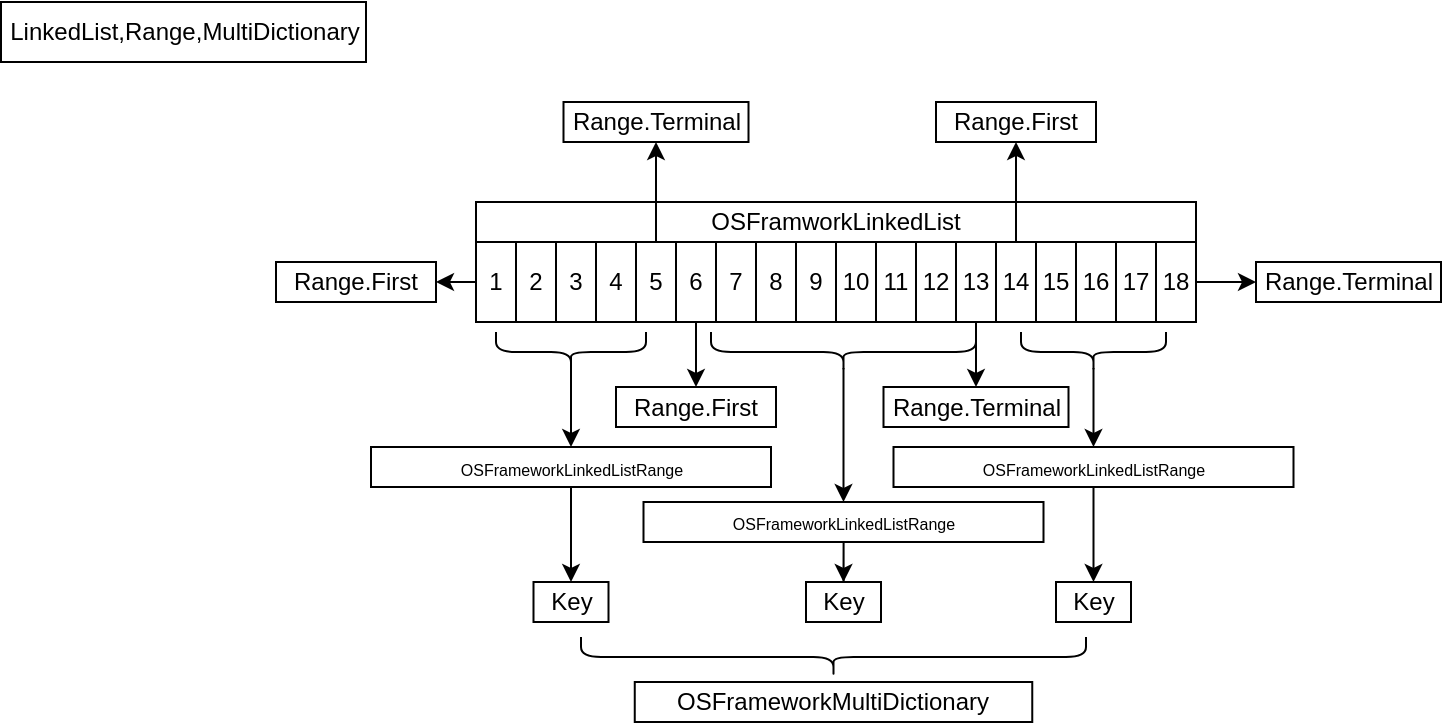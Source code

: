 <mxfile version="23.1.1" type="device">
  <diagram name="第 1 页" id="eAIl72qo0GzvI1b41nyo">
    <mxGraphModel dx="1434" dy="796" grid="1" gridSize="10" guides="1" tooltips="1" connect="1" arrows="1" fold="1" page="1" pageScale="1" pageWidth="291" pageHeight="413" math="0" shadow="0">
      <root>
        <mxCell id="0" />
        <mxCell id="1" parent="0" />
        <mxCell id="07O7aNL94G9FdYniC7r7-137" value="LinkedList,Range,MultiDictionary" style="rounded=0;whiteSpace=wrap;html=1;" parent="1" vertex="1">
          <mxGeometry x="7.5" y="10" width="182.5" height="30" as="geometry" />
        </mxCell>
        <mxCell id="07O7aNL94G9FdYniC7r7-138" value="" style="group" parent="1" vertex="1" connectable="0">
          <mxGeometry x="145" y="60" width="582.5" height="310" as="geometry" />
        </mxCell>
        <mxCell id="07O7aNL94G9FdYniC7r7-90" value="" style="group" parent="07O7aNL94G9FdYniC7r7-138" vertex="1" connectable="0">
          <mxGeometry x="100" y="50" width="360" height="60" as="geometry" />
        </mxCell>
        <mxCell id="07O7aNL94G9FdYniC7r7-84" value="13" style="rounded=0;whiteSpace=wrap;html=1;" parent="07O7aNL94G9FdYniC7r7-90" vertex="1">
          <mxGeometry x="240" y="20" width="20" height="40" as="geometry" />
        </mxCell>
        <mxCell id="07O7aNL94G9FdYniC7r7-85" value="14" style="rounded=0;whiteSpace=wrap;html=1;" parent="07O7aNL94G9FdYniC7r7-90" vertex="1">
          <mxGeometry x="260" y="20" width="20" height="40" as="geometry" />
        </mxCell>
        <mxCell id="07O7aNL94G9FdYniC7r7-86" value="15" style="rounded=0;whiteSpace=wrap;html=1;" parent="07O7aNL94G9FdYniC7r7-90" vertex="1">
          <mxGeometry x="280" y="20" width="20" height="40" as="geometry" />
        </mxCell>
        <mxCell id="07O7aNL94G9FdYniC7r7-87" value="16" style="rounded=0;whiteSpace=wrap;html=1;" parent="07O7aNL94G9FdYniC7r7-90" vertex="1">
          <mxGeometry x="300" y="20" width="20" height="40" as="geometry" />
        </mxCell>
        <mxCell id="07O7aNL94G9FdYniC7r7-88" value="17" style="rounded=0;whiteSpace=wrap;html=1;" parent="07O7aNL94G9FdYniC7r7-90" vertex="1">
          <mxGeometry x="320" y="20" width="20" height="40" as="geometry" />
        </mxCell>
        <mxCell id="07O7aNL94G9FdYniC7r7-89" value="18" style="rounded=0;whiteSpace=wrap;html=1;" parent="07O7aNL94G9FdYniC7r7-90" vertex="1">
          <mxGeometry x="340" y="20" width="20" height="40" as="geometry" />
        </mxCell>
        <mxCell id="07O7aNL94G9FdYniC7r7-69" value="OSFramworkLinkedList" style="rounded=0;whiteSpace=wrap;html=1;" parent="07O7aNL94G9FdYniC7r7-90" vertex="1">
          <mxGeometry width="360" height="20" as="geometry" />
        </mxCell>
        <mxCell id="07O7aNL94G9FdYniC7r7-70" value="1" style="rounded=0;whiteSpace=wrap;html=1;" parent="07O7aNL94G9FdYniC7r7-90" vertex="1">
          <mxGeometry y="20" width="20" height="40" as="geometry" />
        </mxCell>
        <mxCell id="07O7aNL94G9FdYniC7r7-72" value="2" style="rounded=0;whiteSpace=wrap;html=1;" parent="07O7aNL94G9FdYniC7r7-90" vertex="1">
          <mxGeometry x="20" y="20" width="20" height="40" as="geometry" />
        </mxCell>
        <mxCell id="07O7aNL94G9FdYniC7r7-73" value="3" style="rounded=0;whiteSpace=wrap;html=1;" parent="07O7aNL94G9FdYniC7r7-90" vertex="1">
          <mxGeometry x="40" y="20" width="20" height="40" as="geometry" />
        </mxCell>
        <mxCell id="07O7aNL94G9FdYniC7r7-74" value="4" style="rounded=0;whiteSpace=wrap;html=1;" parent="07O7aNL94G9FdYniC7r7-90" vertex="1">
          <mxGeometry x="60" y="20" width="20" height="40" as="geometry" />
        </mxCell>
        <mxCell id="07O7aNL94G9FdYniC7r7-75" value="5" style="rounded=0;whiteSpace=wrap;html=1;" parent="07O7aNL94G9FdYniC7r7-90" vertex="1">
          <mxGeometry x="80" y="20" width="20" height="40" as="geometry" />
        </mxCell>
        <mxCell id="07O7aNL94G9FdYniC7r7-76" value="6" style="rounded=0;whiteSpace=wrap;html=1;" parent="07O7aNL94G9FdYniC7r7-90" vertex="1">
          <mxGeometry x="100" y="20" width="20" height="40" as="geometry" />
        </mxCell>
        <mxCell id="07O7aNL94G9FdYniC7r7-78" value="7" style="rounded=0;whiteSpace=wrap;html=1;" parent="07O7aNL94G9FdYniC7r7-90" vertex="1">
          <mxGeometry x="120" y="20" width="20" height="40" as="geometry" />
        </mxCell>
        <mxCell id="07O7aNL94G9FdYniC7r7-79" value="8" style="rounded=0;whiteSpace=wrap;html=1;" parent="07O7aNL94G9FdYniC7r7-90" vertex="1">
          <mxGeometry x="140" y="20" width="20" height="40" as="geometry" />
        </mxCell>
        <mxCell id="07O7aNL94G9FdYniC7r7-80" value="9" style="rounded=0;whiteSpace=wrap;html=1;" parent="07O7aNL94G9FdYniC7r7-90" vertex="1">
          <mxGeometry x="160" y="20" width="20" height="40" as="geometry" />
        </mxCell>
        <mxCell id="07O7aNL94G9FdYniC7r7-81" value="10" style="rounded=0;whiteSpace=wrap;html=1;" parent="07O7aNL94G9FdYniC7r7-90" vertex="1">
          <mxGeometry x="180" y="20" width="20" height="40" as="geometry" />
        </mxCell>
        <mxCell id="07O7aNL94G9FdYniC7r7-82" value="11" style="rounded=0;whiteSpace=wrap;html=1;" parent="07O7aNL94G9FdYniC7r7-90" vertex="1">
          <mxGeometry x="200" y="20" width="20" height="40" as="geometry" />
        </mxCell>
        <mxCell id="07O7aNL94G9FdYniC7r7-83" value="12" style="rounded=0;whiteSpace=wrap;html=1;" parent="07O7aNL94G9FdYniC7r7-90" vertex="1">
          <mxGeometry x="220" y="20" width="20" height="40" as="geometry" />
        </mxCell>
        <mxCell id="07O7aNL94G9FdYniC7r7-91" value="" style="shape=curlyBracket;whiteSpace=wrap;html=1;rounded=1;labelPosition=left;verticalLabelPosition=middle;align=right;verticalAlign=middle;rotation=-90;size=0.5;" parent="07O7aNL94G9FdYniC7r7-138" vertex="1">
          <mxGeometry x="137.5" y="87.5" width="20" height="75" as="geometry" />
        </mxCell>
        <mxCell id="07O7aNL94G9FdYniC7r7-93" value="&lt;font style=&quot;font-size: 8px;&quot;&gt;OSFrameworkLinkedListRange&lt;/font&gt;" style="whiteSpace=wrap;html=1;" parent="07O7aNL94G9FdYniC7r7-138" vertex="1">
          <mxGeometry x="47.5" y="172.5" width="200" height="20" as="geometry" />
        </mxCell>
        <mxCell id="07O7aNL94G9FdYniC7r7-95" value="" style="endArrow=classic;html=1;rounded=0;exitX=0.1;exitY=0.5;exitDx=0;exitDy=0;exitPerimeter=0;entryX=0.5;entryY=0;entryDx=0;entryDy=0;" parent="07O7aNL94G9FdYniC7r7-138" source="07O7aNL94G9FdYniC7r7-91" target="07O7aNL94G9FdYniC7r7-93" edge="1">
          <mxGeometry width="50" height="50" relative="1" as="geometry">
            <mxPoint x="210" y="280" as="sourcePoint" />
            <mxPoint x="260" y="230" as="targetPoint" />
          </mxGeometry>
        </mxCell>
        <mxCell id="07O7aNL94G9FdYniC7r7-96" value="" style="shape=curlyBracket;whiteSpace=wrap;html=1;rounded=1;labelPosition=left;verticalLabelPosition=middle;align=right;verticalAlign=middle;rotation=-90;size=0.5;" parent="07O7aNL94G9FdYniC7r7-138" vertex="1">
          <mxGeometry x="273.75" y="58.75" width="20" height="132.5" as="geometry" />
        </mxCell>
        <mxCell id="07O7aNL94G9FdYniC7r7-97" value="" style="endArrow=classic;html=1;rounded=0;exitX=0.1;exitY=0.5;exitDx=0;exitDy=0;exitPerimeter=0;" parent="07O7aNL94G9FdYniC7r7-138" source="07O7aNL94G9FdYniC7r7-96" target="07O7aNL94G9FdYniC7r7-98" edge="1">
          <mxGeometry width="50" height="50" relative="1" as="geometry">
            <mxPoint x="292.5" y="170" as="sourcePoint" />
            <mxPoint x="244.5" y="187" as="targetPoint" />
          </mxGeometry>
        </mxCell>
        <mxCell id="07O7aNL94G9FdYniC7r7-98" value="&lt;font style=&quot;font-size: 8px;&quot;&gt;OSFrameworkLinkedListRange&lt;/font&gt;" style="whiteSpace=wrap;html=1;" parent="07O7aNL94G9FdYniC7r7-138" vertex="1">
          <mxGeometry x="183.75" y="200" width="200" height="20" as="geometry" />
        </mxCell>
        <mxCell id="07O7aNL94G9FdYniC7r7-99" value="" style="shape=curlyBracket;whiteSpace=wrap;html=1;rounded=1;labelPosition=left;verticalLabelPosition=middle;align=right;verticalAlign=middle;rotation=-90;size=0.5;" parent="07O7aNL94G9FdYniC7r7-138" vertex="1">
          <mxGeometry x="398.75" y="88.75" width="20" height="72.5" as="geometry" />
        </mxCell>
        <mxCell id="07O7aNL94G9FdYniC7r7-100" value="&lt;font style=&quot;font-size: 8px;&quot;&gt;OSFrameworkLinkedListRange&lt;/font&gt;" style="whiteSpace=wrap;html=1;" parent="07O7aNL94G9FdYniC7r7-138" vertex="1">
          <mxGeometry x="308.75" y="172.5" width="200" height="20" as="geometry" />
        </mxCell>
        <mxCell id="07O7aNL94G9FdYniC7r7-101" value="" style="endArrow=classic;html=1;rounded=0;exitX=0.1;exitY=0.5;exitDx=0;exitDy=0;exitPerimeter=0;" parent="07O7aNL94G9FdYniC7r7-138" source="07O7aNL94G9FdYniC7r7-99" target="07O7aNL94G9FdYniC7r7-100" edge="1">
          <mxGeometry width="50" height="50" relative="1" as="geometry">
            <mxPoint x="444.1" y="123.0" as="sourcePoint" />
            <mxPoint x="339.999" y="170" as="targetPoint" />
          </mxGeometry>
        </mxCell>
        <mxCell id="07O7aNL94G9FdYniC7r7-102" value="" style="endArrow=classic;html=1;rounded=0;exitX=0;exitY=0.5;exitDx=0;exitDy=0;" parent="07O7aNL94G9FdYniC7r7-138" source="07O7aNL94G9FdYniC7r7-70" target="07O7aNL94G9FdYniC7r7-103" edge="1">
          <mxGeometry width="50" height="50" relative="1" as="geometry">
            <mxPoint x="110" y="70" as="sourcePoint" />
            <mxPoint x="80" y="130" as="targetPoint" />
          </mxGeometry>
        </mxCell>
        <mxCell id="07O7aNL94G9FdYniC7r7-103" value="Range.First" style="rounded=0;whiteSpace=wrap;html=1;" parent="07O7aNL94G9FdYniC7r7-138" vertex="1">
          <mxGeometry y="80" width="80" height="20" as="geometry" />
        </mxCell>
        <mxCell id="07O7aNL94G9FdYniC7r7-105" value="Range.Terminal" style="rounded=0;whiteSpace=wrap;html=1;" parent="07O7aNL94G9FdYniC7r7-138" vertex="1">
          <mxGeometry x="143.75" width="92.5" height="20" as="geometry" />
        </mxCell>
        <mxCell id="07O7aNL94G9FdYniC7r7-106" value="" style="endArrow=classic;html=1;rounded=0;exitX=0.5;exitY=0;exitDx=0;exitDy=0;entryX=0.5;entryY=1;entryDx=0;entryDy=0;" parent="07O7aNL94G9FdYniC7r7-138" source="07O7aNL94G9FdYniC7r7-75" target="07O7aNL94G9FdYniC7r7-105" edge="1">
          <mxGeometry width="50" height="50" relative="1" as="geometry">
            <mxPoint x="120" y="120" as="sourcePoint" />
            <mxPoint x="190" y="40" as="targetPoint" />
          </mxGeometry>
        </mxCell>
        <mxCell id="07O7aNL94G9FdYniC7r7-108" value="" style="endArrow=classic;html=1;rounded=0;exitX=0.5;exitY=1;exitDx=0;exitDy=0;" parent="07O7aNL94G9FdYniC7r7-138" target="07O7aNL94G9FdYniC7r7-109" edge="1">
          <mxGeometry width="50" height="50" relative="1" as="geometry">
            <mxPoint x="210" y="110" as="sourcePoint" />
            <mxPoint x="180" y="130" as="targetPoint" />
          </mxGeometry>
        </mxCell>
        <mxCell id="07O7aNL94G9FdYniC7r7-109" value="Range.First" style="rounded=0;whiteSpace=wrap;html=1;" parent="07O7aNL94G9FdYniC7r7-138" vertex="1">
          <mxGeometry x="170" y="142.5" width="80" height="20" as="geometry" />
        </mxCell>
        <mxCell id="07O7aNL94G9FdYniC7r7-114" value="Range.Terminal" style="rounded=0;whiteSpace=wrap;html=1;" parent="07O7aNL94G9FdYniC7r7-138" vertex="1">
          <mxGeometry x="303.75" y="142.5" width="92.5" height="20" as="geometry" />
        </mxCell>
        <mxCell id="07O7aNL94G9FdYniC7r7-115" value="" style="endArrow=classic;html=1;rounded=0;exitX=0.5;exitY=1;exitDx=0;exitDy=0;entryX=0.5;entryY=0;entryDx=0;entryDy=0;" parent="07O7aNL94G9FdYniC7r7-138" source="07O7aNL94G9FdYniC7r7-84" target="07O7aNL94G9FdYniC7r7-114" edge="1">
          <mxGeometry width="50" height="50" relative="1" as="geometry">
            <mxPoint x="352.5" y="110" as="sourcePoint" />
            <mxPoint x="282.5" y="151" as="targetPoint" />
          </mxGeometry>
        </mxCell>
        <mxCell id="07O7aNL94G9FdYniC7r7-118" value="Range.Terminal" style="rounded=0;whiteSpace=wrap;html=1;" parent="07O7aNL94G9FdYniC7r7-138" vertex="1">
          <mxGeometry x="490" y="80" width="92.5" height="20" as="geometry" />
        </mxCell>
        <mxCell id="07O7aNL94G9FdYniC7r7-121" value="Range.First" style="rounded=0;whiteSpace=wrap;html=1;" parent="07O7aNL94G9FdYniC7r7-138" vertex="1">
          <mxGeometry x="330" width="80" height="20" as="geometry" />
        </mxCell>
        <mxCell id="07O7aNL94G9FdYniC7r7-123" style="edgeStyle=orthogonalEdgeStyle;rounded=0;orthogonalLoop=1;jettySize=auto;html=1;exitX=1;exitY=0.5;exitDx=0;exitDy=0;entryX=0;entryY=0.5;entryDx=0;entryDy=0;" parent="07O7aNL94G9FdYniC7r7-138" source="07O7aNL94G9FdYniC7r7-89" target="07O7aNL94G9FdYniC7r7-118" edge="1">
          <mxGeometry relative="1" as="geometry" />
        </mxCell>
        <mxCell id="07O7aNL94G9FdYniC7r7-124" style="edgeStyle=orthogonalEdgeStyle;rounded=0;orthogonalLoop=1;jettySize=auto;html=1;exitX=0.5;exitY=0;exitDx=0;exitDy=0;entryX=0.5;entryY=1;entryDx=0;entryDy=0;" parent="07O7aNL94G9FdYniC7r7-138" source="07O7aNL94G9FdYniC7r7-85" target="07O7aNL94G9FdYniC7r7-121" edge="1">
          <mxGeometry relative="1" as="geometry" />
        </mxCell>
        <mxCell id="07O7aNL94G9FdYniC7r7-125" value="Key" style="rounded=0;whiteSpace=wrap;html=1;" parent="07O7aNL94G9FdYniC7r7-138" vertex="1">
          <mxGeometry x="128.75" y="240" width="37.5" height="20" as="geometry" />
        </mxCell>
        <mxCell id="07O7aNL94G9FdYniC7r7-128" style="edgeStyle=orthogonalEdgeStyle;rounded=0;orthogonalLoop=1;jettySize=auto;html=1;entryX=0.5;entryY=0;entryDx=0;entryDy=0;" parent="07O7aNL94G9FdYniC7r7-138" source="07O7aNL94G9FdYniC7r7-93" target="07O7aNL94G9FdYniC7r7-125" edge="1">
          <mxGeometry relative="1" as="geometry" />
        </mxCell>
        <mxCell id="07O7aNL94G9FdYniC7r7-126" value="Key" style="rounded=0;whiteSpace=wrap;html=1;" parent="07O7aNL94G9FdYniC7r7-138" vertex="1">
          <mxGeometry x="265" y="240" width="37.5" height="20" as="geometry" />
        </mxCell>
        <mxCell id="07O7aNL94G9FdYniC7r7-127" value="Key" style="rounded=0;whiteSpace=wrap;html=1;" parent="07O7aNL94G9FdYniC7r7-138" vertex="1">
          <mxGeometry x="390" y="240" width="37.5" height="20" as="geometry" />
        </mxCell>
        <mxCell id="07O7aNL94G9FdYniC7r7-131" value="" style="shape=curlyBracket;whiteSpace=wrap;html=1;rounded=1;labelPosition=left;verticalLabelPosition=middle;align=right;verticalAlign=middle;rotation=-90;size=0.5;" parent="07O7aNL94G9FdYniC7r7-138" vertex="1">
          <mxGeometry x="268.75" y="151.25" width="20" height="252.5" as="geometry" />
        </mxCell>
        <mxCell id="07O7aNL94G9FdYniC7r7-132" value="OSFrameworkMultiDictionary" style="rounded=0;whiteSpace=wrap;html=1;" parent="07O7aNL94G9FdYniC7r7-138" vertex="1">
          <mxGeometry x="179.38" y="290" width="198.75" height="20" as="geometry" />
        </mxCell>
        <mxCell id="07O7aNL94G9FdYniC7r7-129" style="edgeStyle=orthogonalEdgeStyle;rounded=0;orthogonalLoop=1;jettySize=auto;html=1;entryX=0.5;entryY=0;entryDx=0;entryDy=0;" parent="07O7aNL94G9FdYniC7r7-138" source="07O7aNL94G9FdYniC7r7-98" target="07O7aNL94G9FdYniC7r7-126" edge="1">
          <mxGeometry relative="1" as="geometry" />
        </mxCell>
        <mxCell id="07O7aNL94G9FdYniC7r7-130" style="edgeStyle=orthogonalEdgeStyle;rounded=0;orthogonalLoop=1;jettySize=auto;html=1;entryX=0.5;entryY=0;entryDx=0;entryDy=0;" parent="07O7aNL94G9FdYniC7r7-138" source="07O7aNL94G9FdYniC7r7-100" target="07O7aNL94G9FdYniC7r7-127" edge="1">
          <mxGeometry relative="1" as="geometry" />
        </mxCell>
      </root>
    </mxGraphModel>
  </diagram>
</mxfile>
